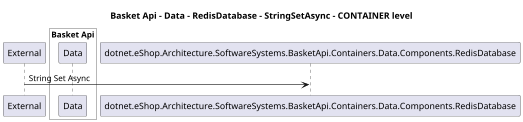 @startuml
skinparam dpi 60

title Basket Api - Data - RedisDatabase - StringSetAsync - CONTAINER level

participant "External" as C4InterFlow.Utils.ExternalSystem

box "Basket Api" #White

    participant "Data" as dotnet.eShop.Architecture.SoftwareSystems.BasketApi.Containers.Data
end box


C4InterFlow.Utils.ExternalSystem -> dotnet.eShop.Architecture.SoftwareSystems.BasketApi.Containers.Data.Components.RedisDatabase : String Set Async


@enduml
